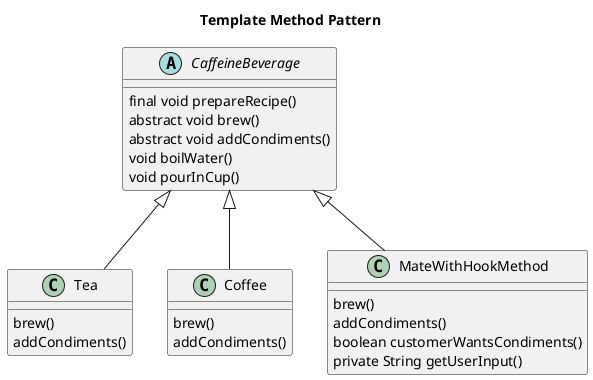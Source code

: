 @startuml

title Template Method Pattern

abstract class CaffeineBeverage {
    final void prepareRecipe()
    abstract void brew()
    abstract void addCondiments()
    void boilWater()
    void pourInCup()
}

class Tea extends CaffeineBeverage {
    brew()
    addCondiments()
}

class Coffee extends CaffeineBeverage {
    brew()
    addCondiments()
}

class MateWithHookMethod extends CaffeineBeverage  {
    brew()
    addCondiments()
    boolean customerWantsCondiments()
    private String getUserInput()
}


@enduml